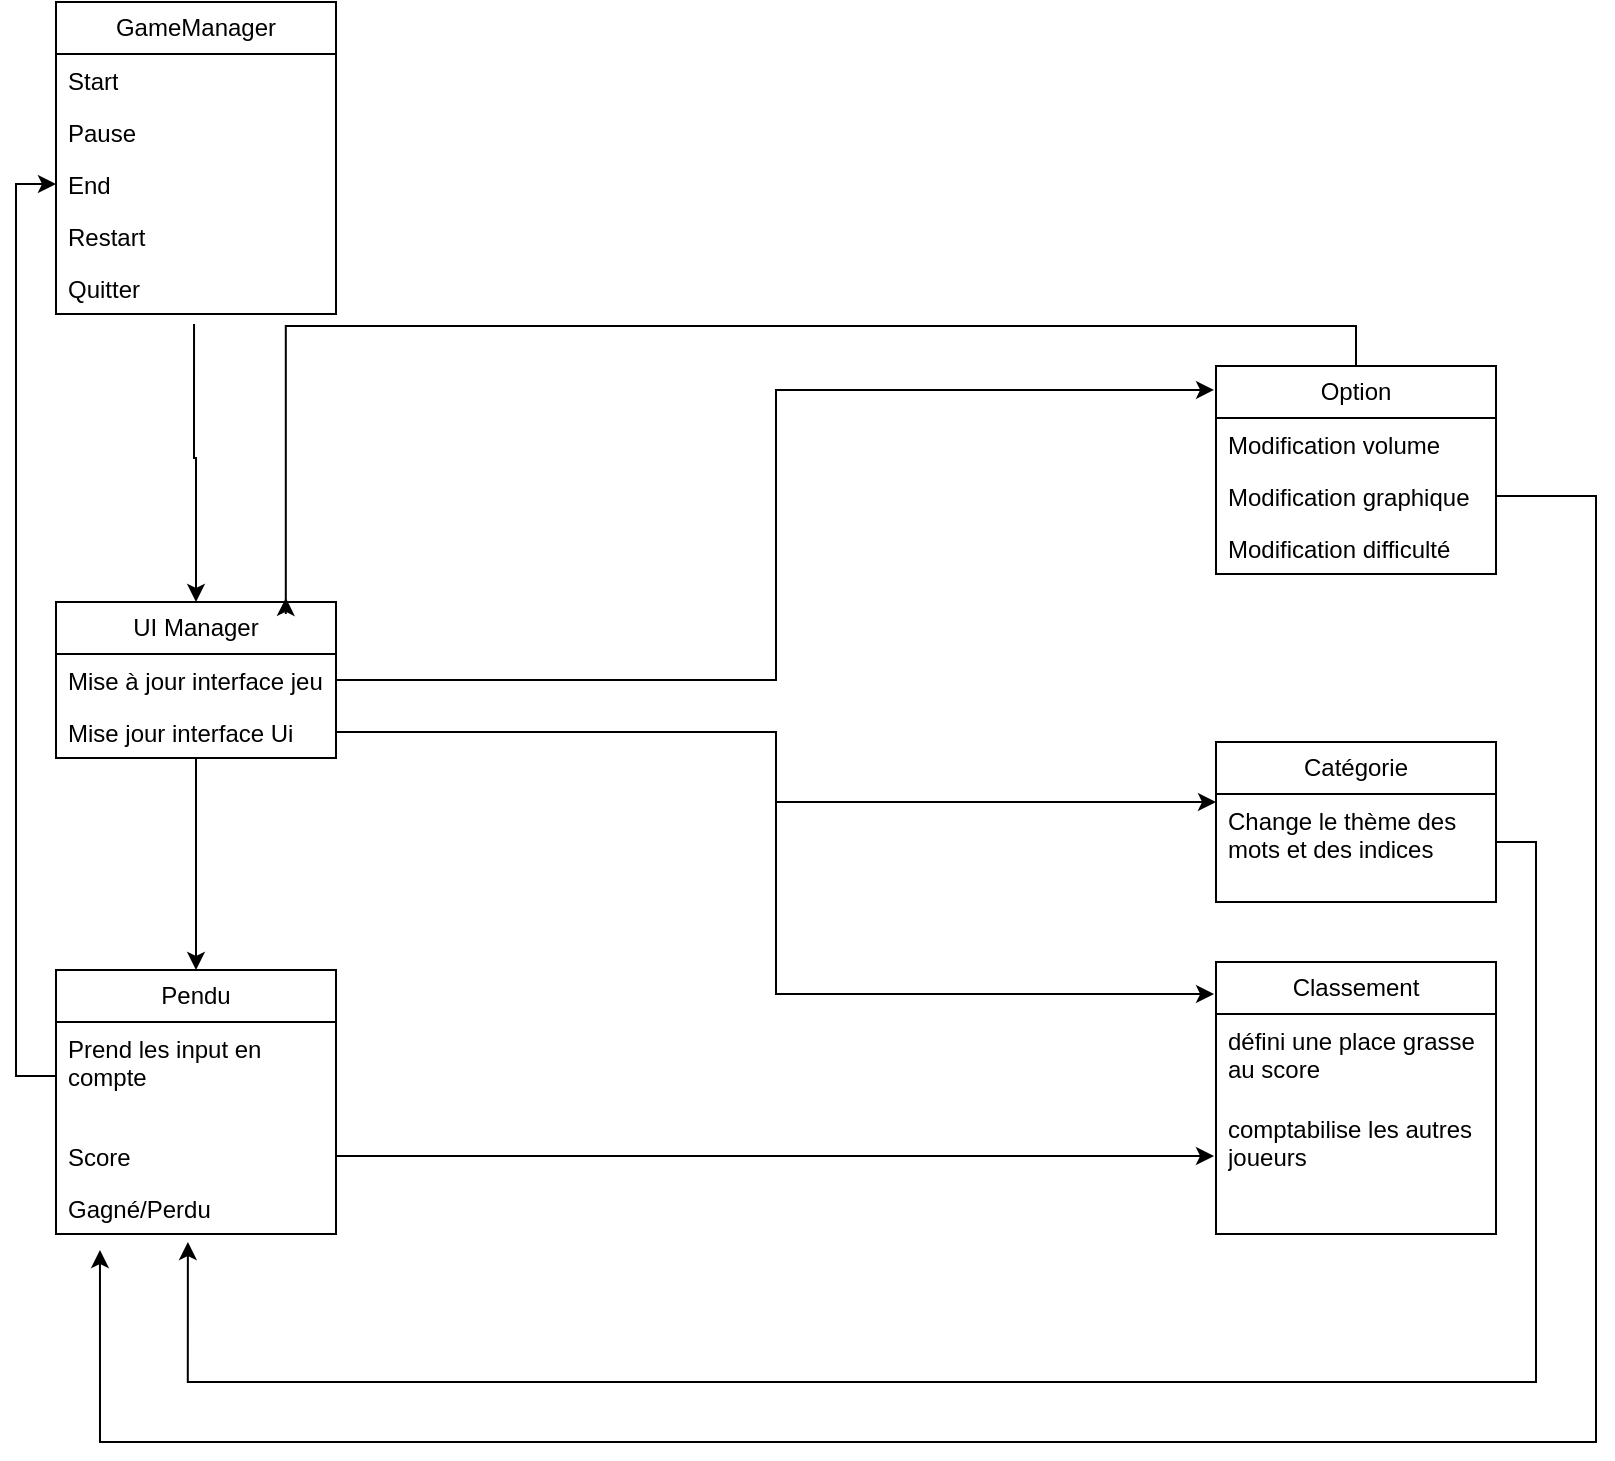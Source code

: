 <mxfile version="24.6.4" type="github">
  <diagram name="Page-1" id="pf-xBqknlcm4Sh5Qk7X0">
    <mxGraphModel dx="1393" dy="766" grid="1" gridSize="10" guides="1" tooltips="1" connect="1" arrows="1" fold="1" page="1" pageScale="1" pageWidth="827" pageHeight="1169" math="0" shadow="0">
      <root>
        <mxCell id="0" />
        <mxCell id="1" parent="0" />
        <mxCell id="hdKOSnpEBJkvAiNy6NFU-10" value="GameManager" style="swimlane;fontStyle=0;childLayout=stackLayout;horizontal=1;startSize=26;fillColor=none;horizontalStack=0;resizeParent=1;resizeParentMax=0;resizeLast=0;collapsible=1;marginBottom=0;whiteSpace=wrap;html=1;" vertex="1" parent="1">
          <mxGeometry x="40" y="20" width="140" height="156" as="geometry" />
        </mxCell>
        <mxCell id="hdKOSnpEBJkvAiNy6NFU-11" value="Start" style="text;strokeColor=none;fillColor=none;align=left;verticalAlign=top;spacingLeft=4;spacingRight=4;overflow=hidden;rotatable=0;points=[[0,0.5],[1,0.5]];portConstraint=eastwest;whiteSpace=wrap;html=1;" vertex="1" parent="hdKOSnpEBJkvAiNy6NFU-10">
          <mxGeometry y="26" width="140" height="26" as="geometry" />
        </mxCell>
        <mxCell id="hdKOSnpEBJkvAiNy6NFU-13" value="&lt;div&gt;Pause&lt;/div&gt;" style="text;strokeColor=none;fillColor=none;align=left;verticalAlign=top;spacingLeft=4;spacingRight=4;overflow=hidden;rotatable=0;points=[[0,0.5],[1,0.5]];portConstraint=eastwest;whiteSpace=wrap;html=1;" vertex="1" parent="hdKOSnpEBJkvAiNy6NFU-10">
          <mxGeometry y="52" width="140" height="26" as="geometry" />
        </mxCell>
        <mxCell id="hdKOSnpEBJkvAiNy6NFU-12" value="End" style="text;strokeColor=none;fillColor=none;align=left;verticalAlign=top;spacingLeft=4;spacingRight=4;overflow=hidden;rotatable=0;points=[[0,0.5],[1,0.5]];portConstraint=eastwest;whiteSpace=wrap;html=1;" vertex="1" parent="hdKOSnpEBJkvAiNy6NFU-10">
          <mxGeometry y="78" width="140" height="26" as="geometry" />
        </mxCell>
        <mxCell id="hdKOSnpEBJkvAiNy6NFU-57" value="Restart" style="text;strokeColor=none;fillColor=none;align=left;verticalAlign=top;spacingLeft=4;spacingRight=4;overflow=hidden;rotatable=0;points=[[0,0.5],[1,0.5]];portConstraint=eastwest;whiteSpace=wrap;html=1;" vertex="1" parent="hdKOSnpEBJkvAiNy6NFU-10">
          <mxGeometry y="104" width="140" height="26" as="geometry" />
        </mxCell>
        <mxCell id="hdKOSnpEBJkvAiNy6NFU-22" value="Quitter" style="text;strokeColor=none;fillColor=none;align=left;verticalAlign=top;spacingLeft=4;spacingRight=4;overflow=hidden;rotatable=0;points=[[0,0.5],[1,0.5]];portConstraint=eastwest;whiteSpace=wrap;html=1;" vertex="1" parent="hdKOSnpEBJkvAiNy6NFU-10">
          <mxGeometry y="130" width="140" height="26" as="geometry" />
        </mxCell>
        <mxCell id="hdKOSnpEBJkvAiNy6NFU-62" style="edgeStyle=orthogonalEdgeStyle;rounded=0;orthogonalLoop=1;jettySize=auto;html=1;entryX=0.5;entryY=0;entryDx=0;entryDy=0;" edge="1" parent="1" source="hdKOSnpEBJkvAiNy6NFU-14" target="hdKOSnpEBJkvAiNy6NFU-18">
          <mxGeometry relative="1" as="geometry" />
        </mxCell>
        <mxCell id="hdKOSnpEBJkvAiNy6NFU-14" value="UI Manager" style="swimlane;fontStyle=0;childLayout=stackLayout;horizontal=1;startSize=26;fillColor=none;horizontalStack=0;resizeParent=1;resizeParentMax=0;resizeLast=0;collapsible=1;marginBottom=0;whiteSpace=wrap;html=1;" vertex="1" parent="1">
          <mxGeometry x="40" y="320" width="140" height="78" as="geometry" />
        </mxCell>
        <mxCell id="hdKOSnpEBJkvAiNy6NFU-15" value="Mise à jour interface jeu" style="text;strokeColor=none;fillColor=none;align=left;verticalAlign=top;spacingLeft=4;spacingRight=4;overflow=hidden;rotatable=0;points=[[0,0.5],[1,0.5]];portConstraint=eastwest;whiteSpace=wrap;html=1;" vertex="1" parent="hdKOSnpEBJkvAiNy6NFU-14">
          <mxGeometry y="26" width="140" height="26" as="geometry" />
        </mxCell>
        <mxCell id="hdKOSnpEBJkvAiNy6NFU-17" value="Mise jour interface Ui" style="text;strokeColor=none;fillColor=none;align=left;verticalAlign=top;spacingLeft=4;spacingRight=4;overflow=hidden;rotatable=0;points=[[0,0.5],[1,0.5]];portConstraint=eastwest;whiteSpace=wrap;html=1;" vertex="1" parent="hdKOSnpEBJkvAiNy6NFU-14">
          <mxGeometry y="52" width="140" height="26" as="geometry" />
        </mxCell>
        <mxCell id="hdKOSnpEBJkvAiNy6NFU-18" value="Pendu" style="swimlane;fontStyle=0;childLayout=stackLayout;horizontal=1;startSize=26;fillColor=none;horizontalStack=0;resizeParent=1;resizeParentMax=0;resizeLast=0;collapsible=1;marginBottom=0;whiteSpace=wrap;html=1;" vertex="1" parent="1">
          <mxGeometry x="40" y="504" width="140" height="132" as="geometry" />
        </mxCell>
        <mxCell id="hdKOSnpEBJkvAiNy6NFU-19" value="Prend les input en compte" style="text;strokeColor=none;fillColor=none;align=left;verticalAlign=top;spacingLeft=4;spacingRight=4;overflow=hidden;rotatable=0;points=[[0,0.5],[1,0.5]];portConstraint=eastwest;whiteSpace=wrap;html=1;" vertex="1" parent="hdKOSnpEBJkvAiNy6NFU-18">
          <mxGeometry y="26" width="140" height="54" as="geometry" />
        </mxCell>
        <mxCell id="hdKOSnpEBJkvAiNy6NFU-20" value="Score" style="text;strokeColor=none;fillColor=none;align=left;verticalAlign=top;spacingLeft=4;spacingRight=4;overflow=hidden;rotatable=0;points=[[0,0.5],[1,0.5]];portConstraint=eastwest;whiteSpace=wrap;html=1;" vertex="1" parent="hdKOSnpEBJkvAiNy6NFU-18">
          <mxGeometry y="80" width="140" height="26" as="geometry" />
        </mxCell>
        <mxCell id="hdKOSnpEBJkvAiNy6NFU-21" value="Gagné/Perdu" style="text;strokeColor=none;fillColor=none;align=left;verticalAlign=top;spacingLeft=4;spacingRight=4;overflow=hidden;rotatable=0;points=[[0,0.5],[1,0.5]];portConstraint=eastwest;whiteSpace=wrap;html=1;" vertex="1" parent="hdKOSnpEBJkvAiNy6NFU-18">
          <mxGeometry y="106" width="140" height="26" as="geometry" />
        </mxCell>
        <mxCell id="hdKOSnpEBJkvAiNy6NFU-29" value="Option" style="swimlane;fontStyle=0;childLayout=stackLayout;horizontal=1;startSize=26;fillColor=none;horizontalStack=0;resizeParent=1;resizeParentMax=0;resizeLast=0;collapsible=1;marginBottom=0;whiteSpace=wrap;html=1;" vertex="1" parent="1">
          <mxGeometry x="620" y="202" width="140" height="104" as="geometry" />
        </mxCell>
        <mxCell id="hdKOSnpEBJkvAiNy6NFU-30" value="Modification volume" style="text;strokeColor=none;fillColor=none;align=left;verticalAlign=top;spacingLeft=4;spacingRight=4;overflow=hidden;rotatable=0;points=[[0,0.5],[1,0.5]];portConstraint=eastwest;whiteSpace=wrap;html=1;" vertex="1" parent="hdKOSnpEBJkvAiNy6NFU-29">
          <mxGeometry y="26" width="140" height="26" as="geometry" />
        </mxCell>
        <mxCell id="hdKOSnpEBJkvAiNy6NFU-31" value="Modification graphique" style="text;strokeColor=none;fillColor=none;align=left;verticalAlign=top;spacingLeft=4;spacingRight=4;overflow=hidden;rotatable=0;points=[[0,0.5],[1,0.5]];portConstraint=eastwest;whiteSpace=wrap;html=1;" vertex="1" parent="hdKOSnpEBJkvAiNy6NFU-29">
          <mxGeometry y="52" width="140" height="26" as="geometry" />
        </mxCell>
        <mxCell id="hdKOSnpEBJkvAiNy6NFU-32" value="Modification difficulté" style="text;strokeColor=none;fillColor=none;align=left;verticalAlign=top;spacingLeft=4;spacingRight=4;overflow=hidden;rotatable=0;points=[[0,0.5],[1,0.5]];portConstraint=eastwest;whiteSpace=wrap;html=1;" vertex="1" parent="hdKOSnpEBJkvAiNy6NFU-29">
          <mxGeometry y="78" width="140" height="26" as="geometry" />
        </mxCell>
        <mxCell id="hdKOSnpEBJkvAiNy6NFU-36" value="Classement" style="swimlane;fontStyle=0;childLayout=stackLayout;horizontal=1;startSize=26;fillColor=none;horizontalStack=0;resizeParent=1;resizeParentMax=0;resizeLast=0;collapsible=1;marginBottom=0;whiteSpace=wrap;html=1;" vertex="1" parent="1">
          <mxGeometry x="620" y="500" width="140" height="136" as="geometry" />
        </mxCell>
        <mxCell id="hdKOSnpEBJkvAiNy6NFU-37" value="défini une place grasse au score" style="text;strokeColor=none;fillColor=none;align=left;verticalAlign=top;spacingLeft=4;spacingRight=4;overflow=hidden;rotatable=0;points=[[0,0.5],[1,0.5]];portConstraint=eastwest;whiteSpace=wrap;html=1;" vertex="1" parent="hdKOSnpEBJkvAiNy6NFU-36">
          <mxGeometry y="26" width="140" height="44" as="geometry" />
        </mxCell>
        <mxCell id="hdKOSnpEBJkvAiNy6NFU-38" value="comptabilise les autres joueurs" style="text;strokeColor=none;fillColor=none;align=left;verticalAlign=top;spacingLeft=4;spacingRight=4;overflow=hidden;rotatable=0;points=[[0,0.5],[1,0.5]];portConstraint=eastwest;whiteSpace=wrap;html=1;" vertex="1" parent="hdKOSnpEBJkvAiNy6NFU-36">
          <mxGeometry y="70" width="140" height="40" as="geometry" />
        </mxCell>
        <mxCell id="hdKOSnpEBJkvAiNy6NFU-39" value="&lt;div&gt;&lt;br&gt;&lt;/div&gt;" style="text;strokeColor=none;fillColor=none;align=left;verticalAlign=top;spacingLeft=4;spacingRight=4;overflow=hidden;rotatable=0;points=[[0,0.5],[1,0.5]];portConstraint=eastwest;whiteSpace=wrap;html=1;" vertex="1" parent="hdKOSnpEBJkvAiNy6NFU-36">
          <mxGeometry y="110" width="140" height="26" as="geometry" />
        </mxCell>
        <mxCell id="hdKOSnpEBJkvAiNy6NFU-40" value="Catégorie" style="swimlane;fontStyle=0;childLayout=stackLayout;horizontal=1;startSize=26;fillColor=none;horizontalStack=0;resizeParent=1;resizeParentMax=0;resizeLast=0;collapsible=1;marginBottom=0;whiteSpace=wrap;html=1;" vertex="1" parent="1">
          <mxGeometry x="620" y="390" width="140" height="80" as="geometry" />
        </mxCell>
        <mxCell id="hdKOSnpEBJkvAiNy6NFU-41" value="Change le thème des mots et des indices" style="text;strokeColor=none;fillColor=none;align=left;verticalAlign=top;spacingLeft=4;spacingRight=4;overflow=hidden;rotatable=0;points=[[0,0.5],[1,0.5]];portConstraint=eastwest;whiteSpace=wrap;html=1;" vertex="1" parent="hdKOSnpEBJkvAiNy6NFU-40">
          <mxGeometry y="26" width="140" height="54" as="geometry" />
        </mxCell>
        <mxCell id="hdKOSnpEBJkvAiNy6NFU-61" style="edgeStyle=orthogonalEdgeStyle;rounded=0;orthogonalLoop=1;jettySize=auto;html=1;entryX=0.5;entryY=0;entryDx=0;entryDy=0;exitX=0.493;exitY=1.192;exitDx=0;exitDy=0;exitPerimeter=0;" edge="1" parent="1" source="hdKOSnpEBJkvAiNy6NFU-22" target="hdKOSnpEBJkvAiNy6NFU-14">
          <mxGeometry relative="1" as="geometry">
            <Array as="points">
              <mxPoint x="110" y="248" />
            </Array>
          </mxGeometry>
        </mxCell>
        <mxCell id="hdKOSnpEBJkvAiNy6NFU-63" style="edgeStyle=orthogonalEdgeStyle;rounded=0;orthogonalLoop=1;jettySize=auto;html=1;entryX=0;entryY=0.5;entryDx=0;entryDy=0;" edge="1" parent="1" source="hdKOSnpEBJkvAiNy6NFU-19" target="hdKOSnpEBJkvAiNy6NFU-12">
          <mxGeometry relative="1" as="geometry" />
        </mxCell>
        <mxCell id="hdKOSnpEBJkvAiNy6NFU-64" style="edgeStyle=orthogonalEdgeStyle;rounded=0;orthogonalLoop=1;jettySize=auto;html=1;exitX=1;exitY=0.5;exitDx=0;exitDy=0;entryX=-0.007;entryY=0.115;entryDx=0;entryDy=0;entryPerimeter=0;" edge="1" parent="1" source="hdKOSnpEBJkvAiNy6NFU-15" target="hdKOSnpEBJkvAiNy6NFU-29">
          <mxGeometry relative="1" as="geometry" />
        </mxCell>
        <mxCell id="hdKOSnpEBJkvAiNy6NFU-65" style="edgeStyle=orthogonalEdgeStyle;rounded=0;orthogonalLoop=1;jettySize=auto;html=1;entryX=0;entryY=0.074;entryDx=0;entryDy=0;entryPerimeter=0;" edge="1" parent="1" source="hdKOSnpEBJkvAiNy6NFU-17" target="hdKOSnpEBJkvAiNy6NFU-41">
          <mxGeometry relative="1" as="geometry" />
        </mxCell>
        <mxCell id="hdKOSnpEBJkvAiNy6NFU-66" style="edgeStyle=orthogonalEdgeStyle;rounded=0;orthogonalLoop=1;jettySize=auto;html=1;entryX=-0.007;entryY=0.118;entryDx=0;entryDy=0;entryPerimeter=0;" edge="1" parent="1" source="hdKOSnpEBJkvAiNy6NFU-17" target="hdKOSnpEBJkvAiNy6NFU-36">
          <mxGeometry relative="1" as="geometry" />
        </mxCell>
        <mxCell id="hdKOSnpEBJkvAiNy6NFU-67" style="edgeStyle=orthogonalEdgeStyle;rounded=0;orthogonalLoop=1;jettySize=auto;html=1;entryX=-0.007;entryY=0.675;entryDx=0;entryDy=0;entryPerimeter=0;" edge="1" parent="1" source="hdKOSnpEBJkvAiNy6NFU-20" target="hdKOSnpEBJkvAiNy6NFU-38">
          <mxGeometry relative="1" as="geometry" />
        </mxCell>
        <mxCell id="hdKOSnpEBJkvAiNy6NFU-68" style="edgeStyle=orthogonalEdgeStyle;rounded=0;orthogonalLoop=1;jettySize=auto;html=1;entryX=0.471;entryY=1.154;entryDx=0;entryDy=0;entryPerimeter=0;exitX=1;exitY=0.5;exitDx=0;exitDy=0;" edge="1" parent="1" source="hdKOSnpEBJkvAiNy6NFU-41" target="hdKOSnpEBJkvAiNy6NFU-21">
          <mxGeometry relative="1" as="geometry">
            <Array as="points">
              <mxPoint x="760" y="440" />
              <mxPoint x="780" y="440" />
              <mxPoint x="780" y="710" />
              <mxPoint x="106" y="710" />
            </Array>
          </mxGeometry>
        </mxCell>
        <mxCell id="hdKOSnpEBJkvAiNy6NFU-69" style="edgeStyle=orthogonalEdgeStyle;rounded=0;orthogonalLoop=1;jettySize=auto;html=1;entryX=0.157;entryY=1.308;entryDx=0;entryDy=0;entryPerimeter=0;exitX=1;exitY=0.5;exitDx=0;exitDy=0;" edge="1" parent="1" source="hdKOSnpEBJkvAiNy6NFU-31" target="hdKOSnpEBJkvAiNy6NFU-21">
          <mxGeometry relative="1" as="geometry">
            <Array as="points">
              <mxPoint x="810" y="267" />
              <mxPoint x="810" y="740" />
              <mxPoint x="62" y="740" />
            </Array>
          </mxGeometry>
        </mxCell>
        <mxCell id="hdKOSnpEBJkvAiNy6NFU-70" style="edgeStyle=orthogonalEdgeStyle;rounded=0;orthogonalLoop=1;jettySize=auto;html=1;exitX=0.5;exitY=0;exitDx=0;exitDy=0;entryX=0.821;entryY=-0.026;entryDx=0;entryDy=0;entryPerimeter=0;" edge="1" parent="1" source="hdKOSnpEBJkvAiNy6NFU-29" target="hdKOSnpEBJkvAiNy6NFU-14">
          <mxGeometry relative="1" as="geometry" />
        </mxCell>
      </root>
    </mxGraphModel>
  </diagram>
</mxfile>
